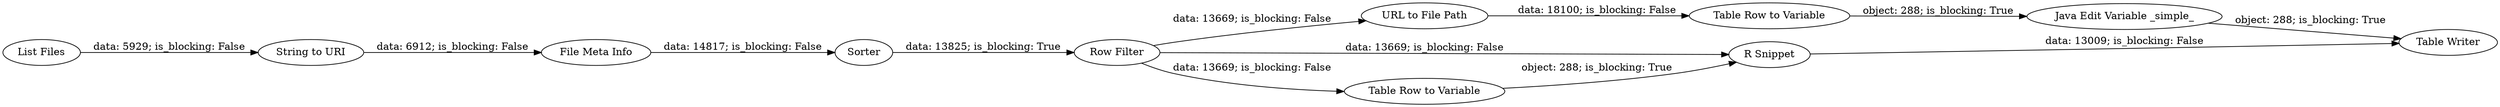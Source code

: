 digraph {
	"-8676848222838944794_26" [label="Table Writer"]
	"-8676848222838944794_18" [label=Sorter]
	"-8676848222838944794_19" [label="Row Filter"]
	"-8676848222838944794_17" [label="String to URI"]
	"-8676848222838944794_25" [label="Java Edit Variable _simple_"]
	"-8676848222838944794_23" [label="URL to File Path"]
	"-8676848222838944794_20" [label="R Snippet"]
	"-8676848222838944794_21" [label="Table Row to Variable"]
	"-8676848222838944794_16" [label="File Meta Info"]
	"-8676848222838944794_15" [label="List Files"]
	"-8676848222838944794_24" [label="Table Row to Variable"]
	"-8676848222838944794_25" -> "-8676848222838944794_26" [label="object: 288; is_blocking: True"]
	"-8676848222838944794_18" -> "-8676848222838944794_19" [label="data: 13825; is_blocking: True"]
	"-8676848222838944794_21" -> "-8676848222838944794_20" [label="object: 288; is_blocking: True"]
	"-8676848222838944794_15" -> "-8676848222838944794_17" [label="data: 5929; is_blocking: False"]
	"-8676848222838944794_16" -> "-8676848222838944794_18" [label="data: 14817; is_blocking: False"]
	"-8676848222838944794_19" -> "-8676848222838944794_21" [label="data: 13669; is_blocking: False"]
	"-8676848222838944794_24" -> "-8676848222838944794_25" [label="object: 288; is_blocking: True"]
	"-8676848222838944794_19" -> "-8676848222838944794_23" [label="data: 13669; is_blocking: False"]
	"-8676848222838944794_23" -> "-8676848222838944794_24" [label="data: 18100; is_blocking: False"]
	"-8676848222838944794_17" -> "-8676848222838944794_16" [label="data: 6912; is_blocking: False"]
	"-8676848222838944794_20" -> "-8676848222838944794_26" [label="data: 13009; is_blocking: False"]
	"-8676848222838944794_19" -> "-8676848222838944794_20" [label="data: 13669; is_blocking: False"]
	rankdir=LR
}
